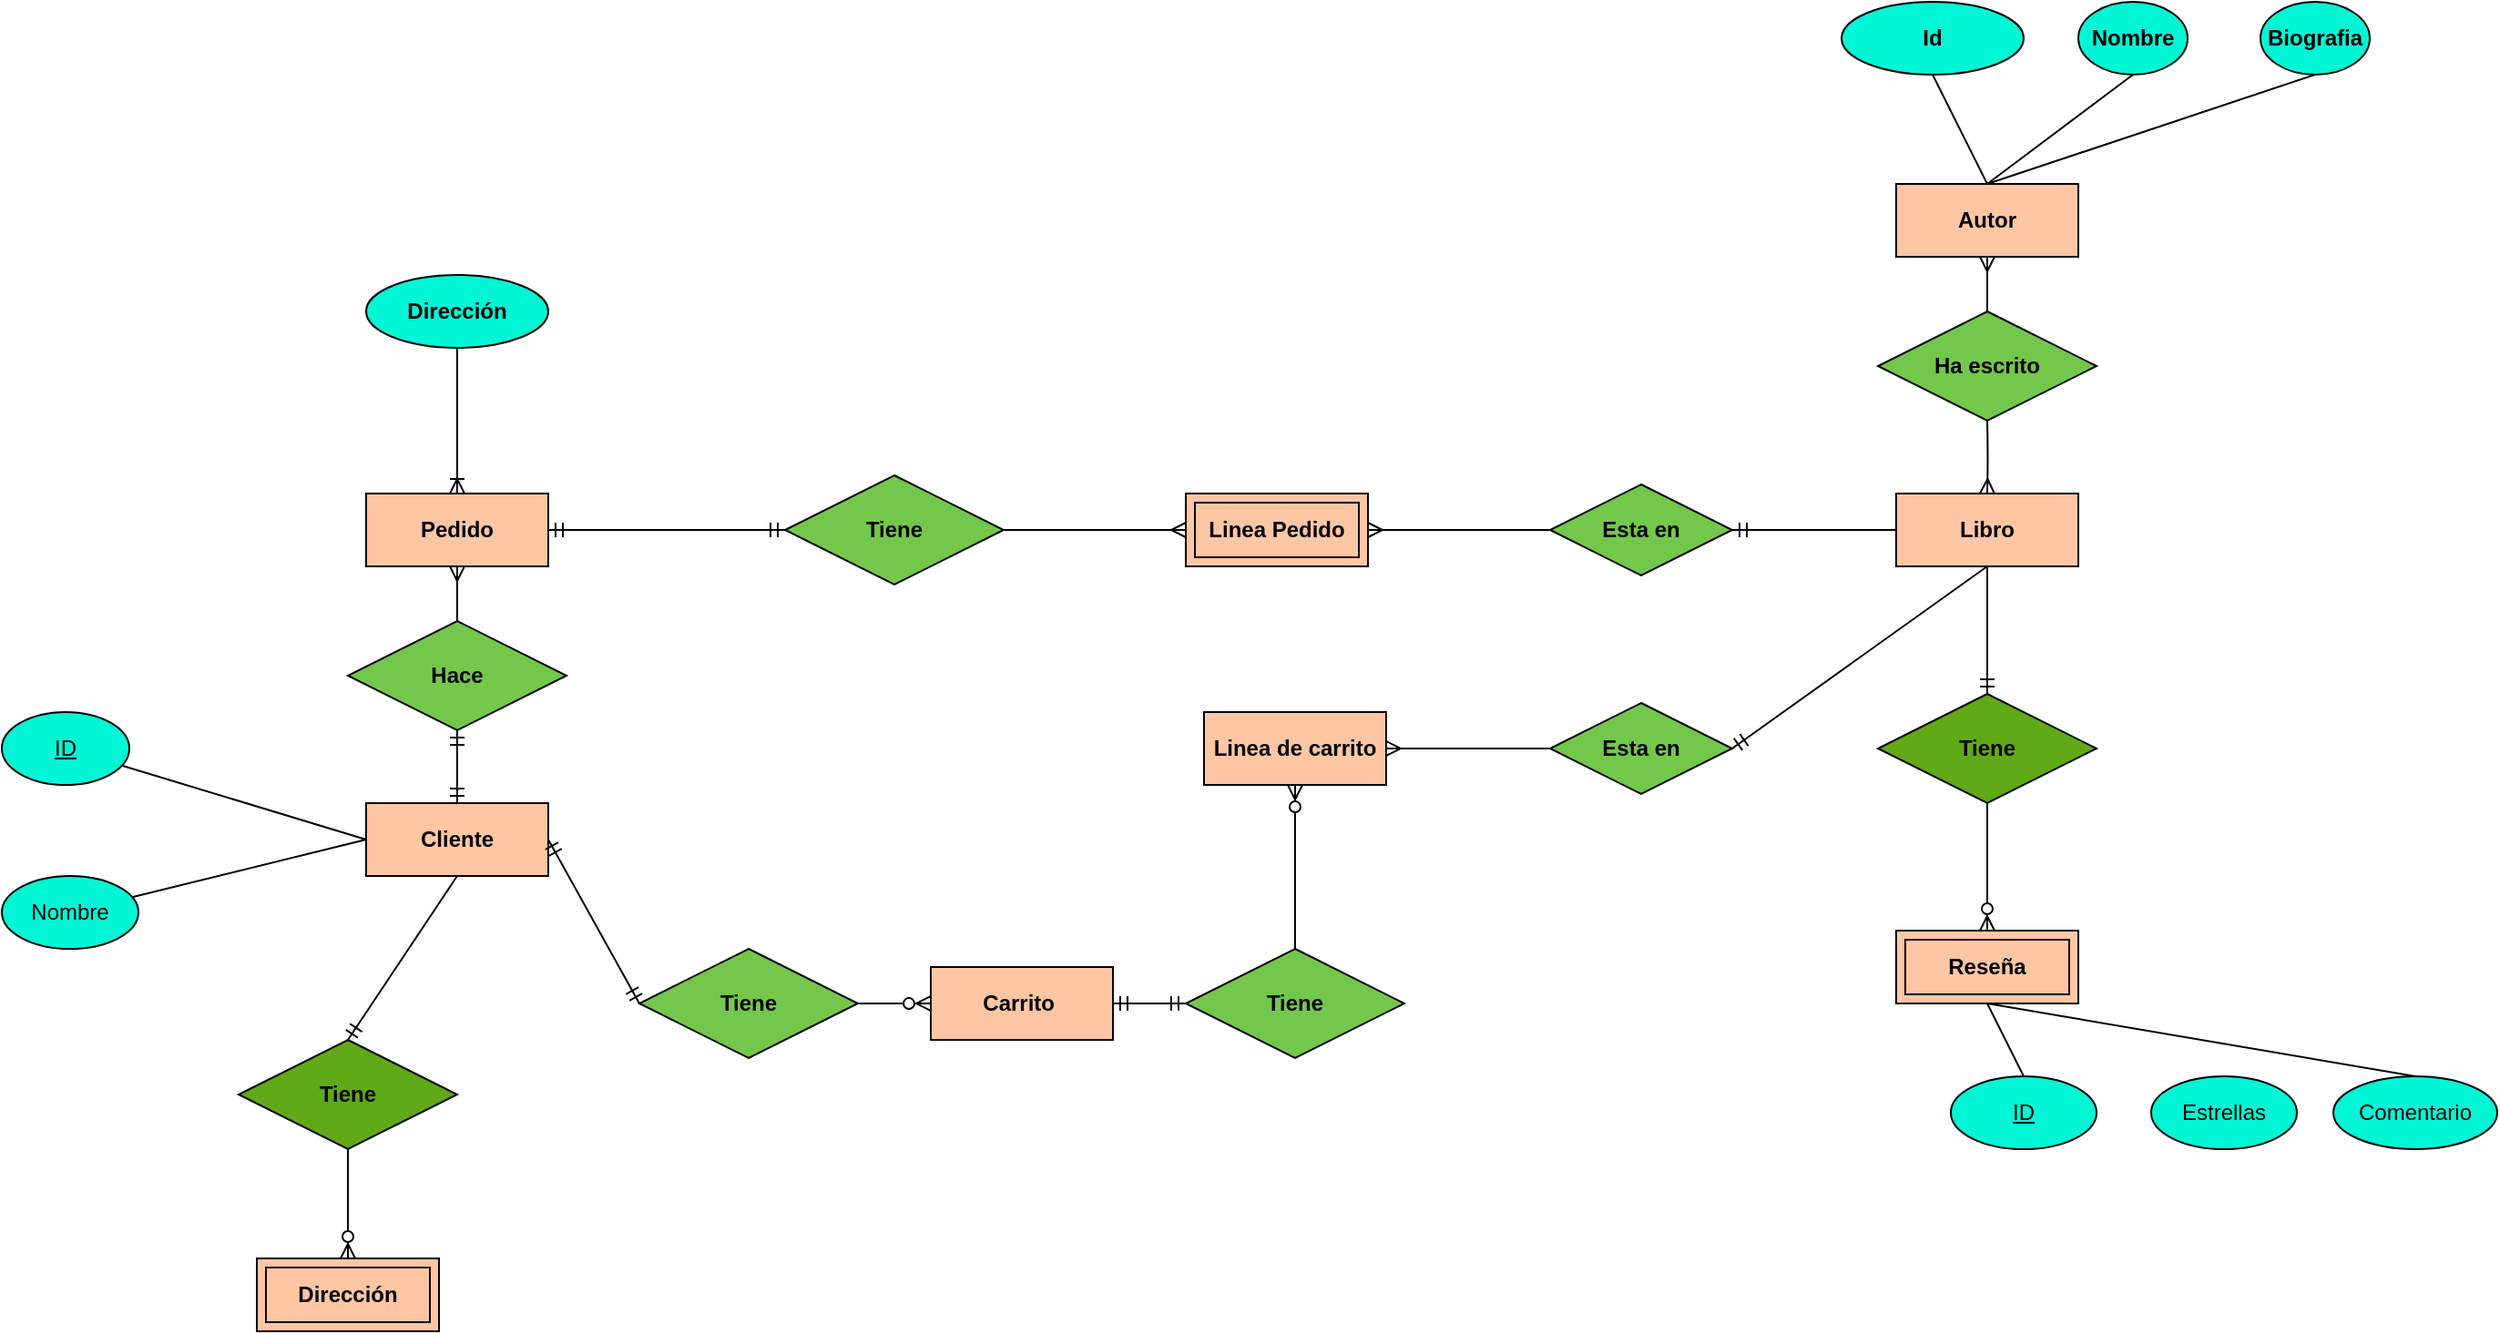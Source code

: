 <mxfile version="15.4.3" type="github">
  <diagram id="jb51k5U1OYTBds5Kff7-" name="Page-1">
    <mxGraphModel dx="2249" dy="737" grid="1" gridSize="10" guides="1" tooltips="1" connect="1" arrows="1" fold="1" page="1" pageScale="1" pageWidth="827" pageHeight="1169" math="0" shadow="0">
      <root>
        <mxCell id="0" />
        <mxCell id="1" parent="0" />
        <mxCell id="Q-4SkZcs3ILR9tP15ctP-1" value="&lt;b&gt;Libro&lt;/b&gt;" style="whiteSpace=wrap;html=1;align=center;fillColor=#FFC6A4;" parent="1" vertex="1">
          <mxGeometry x="770" y="360" width="100" height="40" as="geometry" />
        </mxCell>
        <mxCell id="Q-4SkZcs3ILR9tP15ctP-2" value="&lt;b&gt;Autor&lt;/b&gt;" style="whiteSpace=wrap;html=1;align=center;fillColor=#FFC6A4;" parent="1" vertex="1">
          <mxGeometry x="770" y="190" width="100" height="40" as="geometry" />
        </mxCell>
        <mxCell id="Q-4SkZcs3ILR9tP15ctP-3" value="&lt;b&gt;Ha escrito&lt;/b&gt;" style="shape=rhombus;perimeter=rhombusPerimeter;whiteSpace=wrap;html=1;align=center;fillColor=#73C84B;" parent="1" vertex="1">
          <mxGeometry x="760" y="260" width="120" height="60" as="geometry" />
        </mxCell>
        <mxCell id="Q-4SkZcs3ILR9tP15ctP-5" value="" style="edgeStyle=orthogonalEdgeStyle;fontSize=12;html=1;endArrow=ERmany;entryX=0.5;entryY=1;entryDx=0;entryDy=0;exitX=0.5;exitY=0;exitDx=0;exitDy=0;curved=1;" parent="1" edge="1">
          <mxGeometry width="100" height="100" relative="1" as="geometry">
            <mxPoint x="820" y="260" as="sourcePoint" />
            <mxPoint x="820" y="230" as="targetPoint" />
          </mxGeometry>
        </mxCell>
        <mxCell id="Q-4SkZcs3ILR9tP15ctP-6" value="" style="edgeStyle=orthogonalEdgeStyle;fontSize=12;html=1;endArrow=ERmany;exitX=0.5;exitY=1;exitDx=0;exitDy=0;entryX=0.5;entryY=0;entryDx=0;entryDy=0;curved=1;" parent="1" target="Q-4SkZcs3ILR9tP15ctP-1" edge="1">
          <mxGeometry width="100" height="100" relative="1" as="geometry">
            <mxPoint x="820" y="320" as="sourcePoint" />
            <mxPoint x="1000" y="400" as="targetPoint" />
          </mxGeometry>
        </mxCell>
        <mxCell id="Q-4SkZcs3ILR9tP15ctP-7" value="&lt;b&gt;Cliente&lt;/b&gt;" style="whiteSpace=wrap;html=1;align=center;fillColor=#FFC6A4;" parent="1" vertex="1">
          <mxGeometry x="-70" y="530" width="100" height="40" as="geometry" />
        </mxCell>
        <mxCell id="Q-4SkZcs3ILR9tP15ctP-8" value="&lt;b&gt;Pedido&lt;/b&gt;" style="whiteSpace=wrap;html=1;align=center;fillColor=#FFC6A4;" parent="1" vertex="1">
          <mxGeometry x="-70" y="360" width="100" height="40" as="geometry" />
        </mxCell>
        <mxCell id="Q-4SkZcs3ILR9tP15ctP-10" value="&lt;b&gt;Hace&lt;/b&gt;" style="shape=rhombus;perimeter=rhombusPerimeter;whiteSpace=wrap;html=1;align=center;fillColor=#73C84B;" parent="1" vertex="1">
          <mxGeometry x="-80" y="430" width="120" height="60" as="geometry" />
        </mxCell>
        <mxCell id="Q-4SkZcs3ILR9tP15ctP-11" value="" style="edgeStyle=orthogonalEdgeStyle;fontSize=12;html=1;endArrow=ERmandOne;startArrow=ERmandOne;exitX=0.5;exitY=0;exitDx=0;exitDy=0;entryX=0.5;entryY=1;entryDx=0;entryDy=0;curved=1;" parent="1" source="Q-4SkZcs3ILR9tP15ctP-7" target="Q-4SkZcs3ILR9tP15ctP-10" edge="1">
          <mxGeometry width="100" height="100" relative="1" as="geometry">
            <mxPoint x="190" y="430" as="sourcePoint" />
            <mxPoint x="290" y="330" as="targetPoint" />
          </mxGeometry>
        </mxCell>
        <mxCell id="Q-4SkZcs3ILR9tP15ctP-12" value="" style="edgeStyle=orthogonalEdgeStyle;fontSize=12;html=1;endArrow=ERmany;exitX=0.5;exitY=0;exitDx=0;exitDy=0;entryX=0.5;entryY=1;entryDx=0;entryDy=0;curved=1;" parent="1" source="Q-4SkZcs3ILR9tP15ctP-10" target="Q-4SkZcs3ILR9tP15ctP-8" edge="1">
          <mxGeometry width="100" height="100" relative="1" as="geometry">
            <mxPoint x="190" y="430" as="sourcePoint" />
            <mxPoint x="290" y="330" as="targetPoint" />
          </mxGeometry>
        </mxCell>
        <mxCell id="Q-4SkZcs3ILR9tP15ctP-14" value="&lt;b&gt;Linea Pedido&lt;/b&gt;" style="shape=ext;margin=3;double=1;whiteSpace=wrap;html=1;align=center;fillColor=#FFC6A4;" parent="1" vertex="1">
          <mxGeometry x="380" y="360" width="100" height="40" as="geometry" />
        </mxCell>
        <mxCell id="Q-4SkZcs3ILR9tP15ctP-17" value="&lt;b&gt;Tiene&lt;/b&gt;" style="shape=rhombus;perimeter=rhombusPerimeter;whiteSpace=wrap;html=1;align=center;fillColor=#73C84B;" parent="1" vertex="1">
          <mxGeometry x="160" y="350" width="120" height="60" as="geometry" />
        </mxCell>
        <mxCell id="Q-4SkZcs3ILR9tP15ctP-18" value="" style="edgeStyle=orthogonalEdgeStyle;fontSize=12;html=1;endArrow=ERmandOne;startArrow=ERmandOne;exitX=1;exitY=0.5;exitDx=0;exitDy=0;entryX=0;entryY=0.5;entryDx=0;entryDy=0;curved=1;" parent="1" source="Q-4SkZcs3ILR9tP15ctP-8" target="Q-4SkZcs3ILR9tP15ctP-17" edge="1">
          <mxGeometry width="100" height="100" relative="1" as="geometry">
            <mxPoint x="100" y="540" as="sourcePoint" />
            <mxPoint x="100" y="500" as="targetPoint" />
          </mxGeometry>
        </mxCell>
        <mxCell id="Q-4SkZcs3ILR9tP15ctP-19" value="" style="edgeStyle=orthogonalEdgeStyle;fontSize=12;html=1;endArrow=ERmany;exitX=1;exitY=0.5;exitDx=0;exitDy=0;entryX=0;entryY=0.5;entryDx=0;entryDy=0;curved=1;" parent="1" source="Q-4SkZcs3ILR9tP15ctP-17" target="Q-4SkZcs3ILR9tP15ctP-14" edge="1">
          <mxGeometry width="100" height="100" relative="1" as="geometry">
            <mxPoint x="100" y="440" as="sourcePoint" />
            <mxPoint x="100" y="410" as="targetPoint" />
          </mxGeometry>
        </mxCell>
        <mxCell id="Q-4SkZcs3ILR9tP15ctP-20" value="&lt;b&gt;Esta en&lt;/b&gt;" style="shape=rhombus;perimeter=rhombusPerimeter;whiteSpace=wrap;html=1;align=center;fillColor=#73C84B;" parent="1" vertex="1">
          <mxGeometry x="580" y="355" width="100" height="50" as="geometry" />
        </mxCell>
        <mxCell id="Q-4SkZcs3ILR9tP15ctP-21" value="" style="fontSize=12;html=1;endArrow=ERmandOne;exitX=0;exitY=0.5;exitDx=0;exitDy=0;entryX=1;entryY=0.5;entryDx=0;entryDy=0;" parent="1" source="Q-4SkZcs3ILR9tP15ctP-1" target="Q-4SkZcs3ILR9tP15ctP-20" edge="1">
          <mxGeometry width="100" height="100" relative="1" as="geometry">
            <mxPoint x="440" y="430" as="sourcePoint" />
            <mxPoint x="682" y="380" as="targetPoint" />
          </mxGeometry>
        </mxCell>
        <mxCell id="Q-4SkZcs3ILR9tP15ctP-22" value="" style="edgeStyle=orthogonalEdgeStyle;fontSize=12;html=1;endArrow=ERmany;exitX=0;exitY=0.5;exitDx=0;exitDy=0;entryX=1;entryY=0.5;entryDx=0;entryDy=0;curved=1;" parent="1" source="Q-4SkZcs3ILR9tP15ctP-20" target="Q-4SkZcs3ILR9tP15ctP-14" edge="1">
          <mxGeometry width="100" height="100" relative="1" as="geometry">
            <mxPoint x="340" y="390" as="sourcePoint" />
            <mxPoint x="380" y="390" as="targetPoint" />
          </mxGeometry>
        </mxCell>
        <mxCell id="Q-4SkZcs3ILR9tP15ctP-23" value="&lt;b&gt;Nombre&lt;/b&gt;" style="ellipse;whiteSpace=wrap;html=1;align=center;fillColor=#00F7D5;" parent="1" vertex="1">
          <mxGeometry x="870" y="90" width="60" height="40" as="geometry" />
        </mxCell>
        <mxCell id="Q-4SkZcs3ILR9tP15ctP-24" value="&lt;b&gt;Id&lt;/b&gt;" style="ellipse;whiteSpace=wrap;html=1;align=center;fillColor=#00F7D5;" parent="1" vertex="1">
          <mxGeometry x="740" y="90" width="100" height="40" as="geometry" />
        </mxCell>
        <mxCell id="Q-4SkZcs3ILR9tP15ctP-25" value="&lt;b&gt;Biografia&lt;/b&gt;" style="ellipse;whiteSpace=wrap;html=1;align=center;fillColor=#00F7D5;" parent="1" vertex="1">
          <mxGeometry x="970" y="90" width="60" height="40" as="geometry" />
        </mxCell>
        <mxCell id="Q-4SkZcs3ILR9tP15ctP-29" value="" style="endArrow=none;html=1;entryX=0.5;entryY=1;entryDx=0;entryDy=0;exitX=0.5;exitY=0;exitDx=0;exitDy=0;" parent="1" source="Q-4SkZcs3ILR9tP15ctP-2" target="Q-4SkZcs3ILR9tP15ctP-24" edge="1">
          <mxGeometry width="50" height="50" relative="1" as="geometry">
            <mxPoint x="200" y="190" as="sourcePoint" />
            <mxPoint x="632" y="160" as="targetPoint" />
          </mxGeometry>
        </mxCell>
        <mxCell id="Q-4SkZcs3ILR9tP15ctP-30" value="" style="endArrow=none;html=1;entryX=0.5;entryY=1;entryDx=0;entryDy=0;exitX=0.5;exitY=0;exitDx=0;exitDy=0;" parent="1" source="Q-4SkZcs3ILR9tP15ctP-2" target="Q-4SkZcs3ILR9tP15ctP-23" edge="1">
          <mxGeometry width="50" height="50" relative="1" as="geometry">
            <mxPoint x="770" y="190" as="sourcePoint" />
            <mxPoint x="642" y="170" as="targetPoint" />
          </mxGeometry>
        </mxCell>
        <mxCell id="Q-4SkZcs3ILR9tP15ctP-31" value="" style="endArrow=none;html=1;entryX=0.5;entryY=1;entryDx=0;entryDy=0;exitX=0.5;exitY=0;exitDx=0;exitDy=0;" parent="1" source="Q-4SkZcs3ILR9tP15ctP-2" target="Q-4SkZcs3ILR9tP15ctP-25" edge="1">
          <mxGeometry width="50" height="50" relative="1" as="geometry">
            <mxPoint x="780" y="200" as="sourcePoint" />
            <mxPoint x="740" y="170" as="targetPoint" />
          </mxGeometry>
        </mxCell>
        <mxCell id="6tAEbqC8z3G7ZjvKhcnv-1" value="&lt;b&gt;Reseña&lt;/b&gt;" style="shape=ext;margin=3;double=1;whiteSpace=wrap;html=1;align=center;fillColor=#FFC6A4;strokeColor=#000000;" parent="1" vertex="1">
          <mxGeometry x="770" y="600" width="100" height="40" as="geometry" />
        </mxCell>
        <mxCell id="6tAEbqC8z3G7ZjvKhcnv-2" value="&lt;b&gt;&lt;font color=&quot;#000000&quot;&gt;Tiene&lt;/font&gt;&lt;/b&gt;" style="shape=rhombus;perimeter=rhombusPerimeter;whiteSpace=wrap;html=1;align=center;fillColor=#60a917;strokeColor=#000000;fontColor=#ffffff;" parent="1" vertex="1">
          <mxGeometry x="760" y="470" width="120" height="60" as="geometry" />
        </mxCell>
        <mxCell id="6tAEbqC8z3G7ZjvKhcnv-3" value="" style="fontSize=12;html=1;endArrow=ERmandOne;rounded=0;entryX=0.5;entryY=0;entryDx=0;entryDy=0;exitX=0.5;exitY=1;exitDx=0;exitDy=0;" parent="1" source="Q-4SkZcs3ILR9tP15ctP-1" target="6tAEbqC8z3G7ZjvKhcnv-2" edge="1">
          <mxGeometry width="100" height="100" relative="1" as="geometry">
            <mxPoint x="650" y="550" as="sourcePoint" />
            <mxPoint x="750" y="450" as="targetPoint" />
          </mxGeometry>
        </mxCell>
        <mxCell id="6tAEbqC8z3G7ZjvKhcnv-4" value="" style="fontSize=12;html=1;endArrow=ERzeroToMany;endFill=1;rounded=0;exitX=0.5;exitY=1;exitDx=0;exitDy=0;entryX=0.5;entryY=0;entryDx=0;entryDy=0;" parent="1" source="6tAEbqC8z3G7ZjvKhcnv-2" target="6tAEbqC8z3G7ZjvKhcnv-1" edge="1">
          <mxGeometry width="100" height="100" relative="1" as="geometry">
            <mxPoint x="600" y="670" as="sourcePoint" />
            <mxPoint x="790" y="550" as="targetPoint" />
          </mxGeometry>
        </mxCell>
        <mxCell id="6tAEbqC8z3G7ZjvKhcnv-14" value="&lt;font color=&quot;#000000&quot;&gt;&lt;b&gt;Tiene&lt;/b&gt;&lt;/font&gt;" style="shape=rhombus;perimeter=rhombusPerimeter;whiteSpace=wrap;html=1;align=center;fontColor=#ffffff;fillColor=#60a917;strokeColor=#000000;" parent="1" vertex="1">
          <mxGeometry x="-140" y="660" width="120" height="60" as="geometry" />
        </mxCell>
        <mxCell id="6tAEbqC8z3G7ZjvKhcnv-18" value="" style="fontSize=12;html=1;endArrow=ERmandOne;rounded=0;fontColor=#000000;exitX=0.5;exitY=1;exitDx=0;exitDy=0;entryX=0.5;entryY=0;entryDx=0;entryDy=0;" parent="1" source="Q-4SkZcs3ILR9tP15ctP-7" target="6tAEbqC8z3G7ZjvKhcnv-14" edge="1">
          <mxGeometry width="100" height="100" relative="1" as="geometry">
            <mxPoint x="190" y="650" as="sourcePoint" />
            <mxPoint x="140" y="690" as="targetPoint" />
          </mxGeometry>
        </mxCell>
        <mxCell id="6tAEbqC8z3G7ZjvKhcnv-34" value="ID" style="ellipse;whiteSpace=wrap;html=1;align=center;fontStyle=4;fontColor=#000000;strokeColor=#000000;fillColor=#00F7D5;" parent="1" vertex="1">
          <mxGeometry x="800" y="680" width="80" height="40" as="geometry" />
        </mxCell>
        <mxCell id="6tAEbqC8z3G7ZjvKhcnv-36" value="Estrellas" style="ellipse;whiteSpace=wrap;html=1;align=center;fontColor=#000000;strokeColor=#000000;fillColor=#00F7D5;" parent="1" vertex="1">
          <mxGeometry x="910" y="680" width="80" height="40" as="geometry" />
        </mxCell>
        <mxCell id="6tAEbqC8z3G7ZjvKhcnv-38" value="Comentario" style="ellipse;whiteSpace=wrap;html=1;align=center;fontColor=#000000;strokeColor=#000000;fillColor=#00F7D5;" parent="1" vertex="1">
          <mxGeometry x="1010" y="680" width="90" height="40" as="geometry" />
        </mxCell>
        <mxCell id="6tAEbqC8z3G7ZjvKhcnv-44" value="" style="endArrow=none;html=1;rounded=0;fontColor=#000000;entryX=0.5;entryY=1;entryDx=0;entryDy=0;exitX=0.5;exitY=0;exitDx=0;exitDy=0;" parent="1" source="6tAEbqC8z3G7ZjvKhcnv-34" target="6tAEbqC8z3G7ZjvKhcnv-1" edge="1">
          <mxGeometry relative="1" as="geometry">
            <mxPoint x="360" y="650" as="sourcePoint" />
            <mxPoint x="520" y="650" as="targetPoint" />
            <Array as="points" />
          </mxGeometry>
        </mxCell>
        <mxCell id="6tAEbqC8z3G7ZjvKhcnv-46" value="" style="endArrow=none;html=1;rounded=0;fontColor=#000000;entryX=0.5;entryY=1;entryDx=0;entryDy=0;exitX=0.5;exitY=0;exitDx=0;exitDy=0;" parent="1" source="6tAEbqC8z3G7ZjvKhcnv-38" target="6tAEbqC8z3G7ZjvKhcnv-1" edge="1">
          <mxGeometry relative="1" as="geometry">
            <mxPoint x="360" y="650" as="sourcePoint" />
            <mxPoint x="520" y="650" as="targetPoint" />
          </mxGeometry>
        </mxCell>
        <mxCell id="6tAEbqC8z3G7ZjvKhcnv-47" value="Nombre" style="ellipse;whiteSpace=wrap;html=1;align=center;fontColor=#000000;strokeColor=#000000;fillColor=#00F7D5;" parent="1" vertex="1">
          <mxGeometry x="-270" y="570" width="75" height="40" as="geometry" />
        </mxCell>
        <mxCell id="6tAEbqC8z3G7ZjvKhcnv-49" value="ID" style="ellipse;whiteSpace=wrap;html=1;align=center;fontStyle=4;fontColor=#000000;strokeColor=#000000;fillColor=#00F7D5;" parent="1" vertex="1">
          <mxGeometry x="-270" y="480" width="70" height="40" as="geometry" />
        </mxCell>
        <mxCell id="6tAEbqC8z3G7ZjvKhcnv-50" value="" style="endArrow=none;html=1;rounded=0;fontColor=#000000;exitX=0;exitY=0.5;exitDx=0;exitDy=0;" parent="1" source="Q-4SkZcs3ILR9tP15ctP-7" target="6tAEbqC8z3G7ZjvKhcnv-49" edge="1">
          <mxGeometry relative="1" as="geometry">
            <mxPoint x="170" y="650" as="sourcePoint" />
            <mxPoint x="330" y="650" as="targetPoint" />
          </mxGeometry>
        </mxCell>
        <mxCell id="6tAEbqC8z3G7ZjvKhcnv-51" value="" style="endArrow=none;html=1;rounded=0;fontColor=#000000;exitX=0;exitY=0.5;exitDx=0;exitDy=0;" parent="1" source="Q-4SkZcs3ILR9tP15ctP-7" target="6tAEbqC8z3G7ZjvKhcnv-47" edge="1">
          <mxGeometry relative="1" as="geometry">
            <mxPoint x="170" y="650" as="sourcePoint" />
            <mxPoint x="330" y="650" as="targetPoint" />
          </mxGeometry>
        </mxCell>
        <mxCell id="6tAEbqC8z3G7ZjvKhcnv-53" value="&lt;b&gt;Dirección&lt;/b&gt;" style="shape=ext;margin=3;double=1;whiteSpace=wrap;html=1;align=center;fontColor=#000000;strokeColor=#000000;fillColor=#FFC6A4;" parent="1" vertex="1">
          <mxGeometry x="-130" y="780" width="100" height="40" as="geometry" />
        </mxCell>
        <mxCell id="6tAEbqC8z3G7ZjvKhcnv-55" value="" style="fontSize=12;html=1;endArrow=ERzeroToMany;endFill=1;rounded=0;fontColor=#000000;exitX=0.5;exitY=1;exitDx=0;exitDy=0;entryX=0.5;entryY=0;entryDx=0;entryDy=0;" parent="1" source="6tAEbqC8z3G7ZjvKhcnv-14" target="6tAEbqC8z3G7ZjvKhcnv-53" edge="1">
          <mxGeometry width="100" height="100" relative="1" as="geometry">
            <mxPoint x="190" y="660" as="sourcePoint" />
            <mxPoint x="290" y="560" as="targetPoint" />
          </mxGeometry>
        </mxCell>
        <mxCell id="6tAEbqC8z3G7ZjvKhcnv-58" value="" style="fontSize=12;html=1;endArrow=ERoneToMany;rounded=0;fontColor=#000000;exitX=0.5;exitY=1;exitDx=0;exitDy=0;entryX=0.5;entryY=0;entryDx=0;entryDy=0;" parent="1" target="Q-4SkZcs3ILR9tP15ctP-8" edge="1">
          <mxGeometry width="100" height="100" relative="1" as="geometry">
            <mxPoint x="-20" y="280" as="sourcePoint" />
            <mxPoint x="350" y="340" as="targetPoint" />
          </mxGeometry>
        </mxCell>
        <mxCell id="6tAEbqC8z3G7ZjvKhcnv-59" value="&lt;b&gt;Dirección&lt;/b&gt;" style="ellipse;whiteSpace=wrap;html=1;align=center;fontColor=#000000;strokeColor=#000000;fillColor=#00F7D5;" parent="1" vertex="1">
          <mxGeometry x="-70" y="240" width="100" height="40" as="geometry" />
        </mxCell>
        <mxCell id="6tAEbqC8z3G7ZjvKhcnv-60" value="&lt;b&gt;Carrito&amp;nbsp;&lt;/b&gt;" style="whiteSpace=wrap;html=1;align=center;fontColor=#000000;strokeColor=#000000;fillColor=#FFC6A4;" parent="1" vertex="1">
          <mxGeometry x="240" y="620" width="100" height="40" as="geometry" />
        </mxCell>
        <mxCell id="6tAEbqC8z3G7ZjvKhcnv-61" value="&lt;b&gt;Tiene&lt;/b&gt;" style="shape=rhombus;perimeter=rhombusPerimeter;whiteSpace=wrap;html=1;align=center;fillColor=#73C84B;" parent="1" vertex="1">
          <mxGeometry x="80" y="610" width="120" height="60" as="geometry" />
        </mxCell>
        <mxCell id="6tAEbqC8z3G7ZjvKhcnv-62" value="&lt;b&gt;Tiene&lt;/b&gt;" style="shape=rhombus;perimeter=rhombusPerimeter;whiteSpace=wrap;html=1;align=center;fillColor=#73C84B;" parent="1" vertex="1">
          <mxGeometry x="380" y="610" width="120" height="60" as="geometry" />
        </mxCell>
        <mxCell id="6tAEbqC8z3G7ZjvKhcnv-63" value="&lt;b&gt;Esta en&lt;/b&gt;" style="shape=rhombus;perimeter=rhombusPerimeter;whiteSpace=wrap;html=1;align=center;fillColor=#73C84B;" parent="1" vertex="1">
          <mxGeometry x="580" y="475" width="100" height="50" as="geometry" />
        </mxCell>
        <mxCell id="6tAEbqC8z3G7ZjvKhcnv-64" value="&lt;b&gt;Linea de carrito&lt;/b&gt;" style="whiteSpace=wrap;html=1;align=center;fontColor=#000000;strokeColor=#000000;fillColor=#FFC6A4;" parent="1" vertex="1">
          <mxGeometry x="390" y="480" width="100" height="40" as="geometry" />
        </mxCell>
        <mxCell id="6tAEbqC8z3G7ZjvKhcnv-69" value="" style="fontSize=12;html=1;endArrow=ERmandOne;rounded=0;fontColor=#000000;entryX=1;entryY=0.5;entryDx=0;entryDy=0;" parent="1" target="6tAEbqC8z3G7ZjvKhcnv-63" edge="1">
          <mxGeometry width="100" height="100" relative="1" as="geometry">
            <mxPoint x="820" y="400" as="sourcePoint" />
            <mxPoint x="460" y="430" as="targetPoint" />
          </mxGeometry>
        </mxCell>
        <mxCell id="6tAEbqC8z3G7ZjvKhcnv-70" value="" style="edgeStyle=entityRelationEdgeStyle;fontSize=12;html=1;endArrow=ERmany;rounded=0;fontColor=#000000;exitX=0;exitY=0.5;exitDx=0;exitDy=0;entryX=1;entryY=0.5;entryDx=0;entryDy=0;" parent="1" source="6tAEbqC8z3G7ZjvKhcnv-63" target="6tAEbqC8z3G7ZjvKhcnv-64" edge="1">
          <mxGeometry width="100" height="100" relative="1" as="geometry">
            <mxPoint x="360" y="530" as="sourcePoint" />
            <mxPoint x="460" y="430" as="targetPoint" />
          </mxGeometry>
        </mxCell>
        <mxCell id="6tAEbqC8z3G7ZjvKhcnv-71" value="" style="fontSize=12;html=1;endArrow=ERzeroToMany;endFill=1;rounded=0;fontColor=#000000;entryX=0.5;entryY=1;entryDx=0;entryDy=0;exitX=0.5;exitY=0;exitDx=0;exitDy=0;" parent="1" source="6tAEbqC8z3G7ZjvKhcnv-62" target="6tAEbqC8z3G7ZjvKhcnv-64" edge="1">
          <mxGeometry width="100" height="100" relative="1" as="geometry">
            <mxPoint x="360" y="530" as="sourcePoint" />
            <mxPoint x="460" y="430" as="targetPoint" />
          </mxGeometry>
        </mxCell>
        <mxCell id="6tAEbqC8z3G7ZjvKhcnv-72" value="" style="fontSize=12;html=1;endArrow=ERmandOne;startArrow=ERmandOne;rounded=0;fontColor=#000000;exitX=1;exitY=0.5;exitDx=0;exitDy=0;entryX=0;entryY=0.5;entryDx=0;entryDy=0;" parent="1" source="6tAEbqC8z3G7ZjvKhcnv-60" target="6tAEbqC8z3G7ZjvKhcnv-62" edge="1">
          <mxGeometry width="100" height="100" relative="1" as="geometry">
            <mxPoint x="360" y="530" as="sourcePoint" />
            <mxPoint x="460" y="430" as="targetPoint" />
          </mxGeometry>
        </mxCell>
        <mxCell id="6tAEbqC8z3G7ZjvKhcnv-73" value="" style="fontSize=12;html=1;endArrow=ERzeroToMany;endFill=1;rounded=0;fontColor=#000000;exitX=1;exitY=0.5;exitDx=0;exitDy=0;entryX=0;entryY=0.5;entryDx=0;entryDy=0;" parent="1" source="6tAEbqC8z3G7ZjvKhcnv-61" target="6tAEbqC8z3G7ZjvKhcnv-60" edge="1">
          <mxGeometry width="100" height="100" relative="1" as="geometry">
            <mxPoint x="360" y="630" as="sourcePoint" />
            <mxPoint x="460" y="530" as="targetPoint" />
          </mxGeometry>
        </mxCell>
        <mxCell id="6tAEbqC8z3G7ZjvKhcnv-75" value="" style="fontSize=12;html=1;endArrow=ERmandOne;startArrow=ERmandOne;rounded=0;fontColor=#000000;exitX=1;exitY=0.5;exitDx=0;exitDy=0;entryX=0;entryY=0.5;entryDx=0;entryDy=0;" parent="1" source="Q-4SkZcs3ILR9tP15ctP-7" target="6tAEbqC8z3G7ZjvKhcnv-61" edge="1">
          <mxGeometry width="100" height="100" relative="1" as="geometry">
            <mxPoint x="360" y="630" as="sourcePoint" />
            <mxPoint x="460" y="530" as="targetPoint" />
          </mxGeometry>
        </mxCell>
      </root>
    </mxGraphModel>
  </diagram>
</mxfile>
